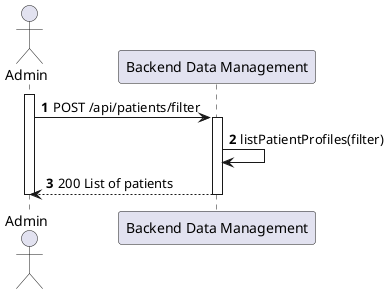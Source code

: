@startuml process-view
autonumber

actor "Admin" as ADM
participant "Backend Data Management" as BDM

activate ADM
ADM-> BDM : POST /api/patients/filter
activate BDM
    BDM -> BDM : listPatientProfiles(filter)
    ADM<-- BDM : 200 List of patients
deactivate BDM
deactivate ADM

@enduml